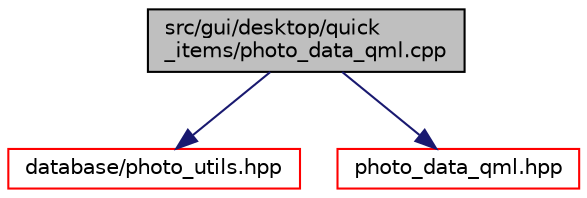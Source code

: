 digraph "src/gui/desktop/quick_items/photo_data_qml.cpp"
{
 // LATEX_PDF_SIZE
  edge [fontname="Helvetica",fontsize="10",labelfontname="Helvetica",labelfontsize="10"];
  node [fontname="Helvetica",fontsize="10",shape=record];
  Node1 [label="src/gui/desktop/quick\l_items/photo_data_qml.cpp",height=0.2,width=0.4,color="black", fillcolor="grey75", style="filled", fontcolor="black",tooltip=" "];
  Node1 -> Node2 [color="midnightblue",fontsize="10",style="solid",fontname="Helvetica"];
  Node2 [label="database/photo_utils.hpp",height=0.2,width=0.4,color="red", fillcolor="white", style="filled",URL="$photo__utils_8hpp.html",tooltip=" "];
  Node1 -> Node31 [color="midnightblue",fontsize="10",style="solid",fontname="Helvetica"];
  Node31 [label="photo_data_qml.hpp",height=0.2,width=0.4,color="red", fillcolor="white", style="filled",URL="$photo__data__qml_8hpp.html",tooltip=" "];
}
